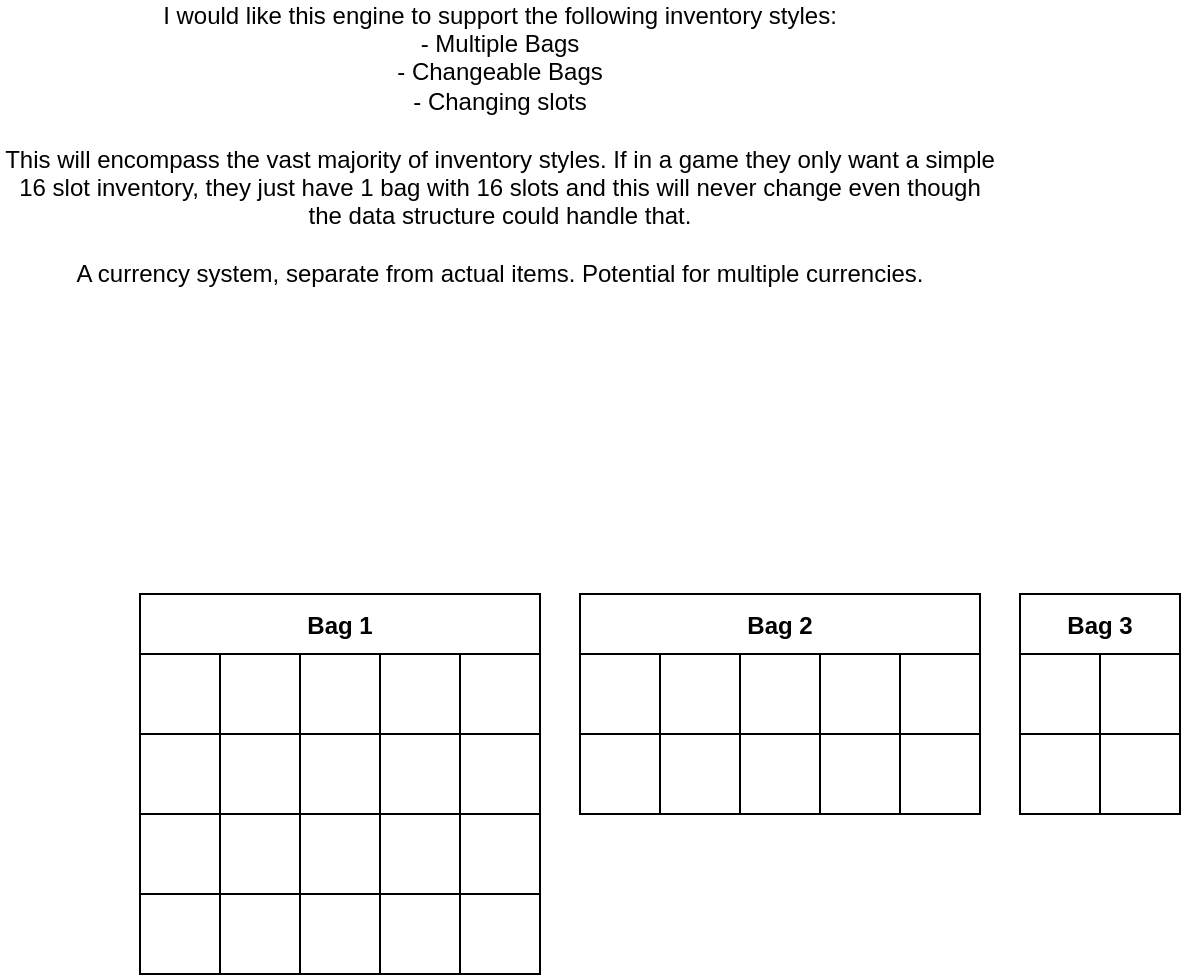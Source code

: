 <mxfile version="15.6.2" type="github">
  <diagram id="_EGOjmIh_z6DGfE9HAsn" name="Page-1">
    <mxGraphModel dx="1422" dy="766" grid="1" gridSize="10" guides="1" tooltips="1" connect="1" arrows="1" fold="1" page="1" pageScale="1" pageWidth="827" pageHeight="1169" math="0" shadow="0">
      <root>
        <mxCell id="0" />
        <mxCell id="1" parent="0" />
        <mxCell id="Xlfm45vk5w82AFTyZFev-1" value="I would like this engine to support the following inventory styles:&lt;br&gt;- Multiple Bags&lt;br&gt;- Changeable Bags&lt;br&gt;- Changing slots&lt;br&gt;&lt;br&gt;This will encompass the vast majority of inventory styles. If in a game they only want a simple 16 slot inventory, they just have 1 bag with 16 slots and this will never change even though the data structure could handle that.&lt;br&gt;&lt;br&gt;A currency system, separate from actual items. Potential for multiple currencies." style="text;html=1;strokeColor=none;fillColor=none;align=center;verticalAlign=middle;whiteSpace=wrap;rounded=0;" vertex="1" parent="1">
          <mxGeometry x="130" y="130" width="500" height="30" as="geometry" />
        </mxCell>
        <mxCell id="Xlfm45vk5w82AFTyZFev-3" value="Bag 1" style="swimlane;startSize=30;" vertex="1" parent="1">
          <mxGeometry x="200" y="370" width="200" height="190" as="geometry" />
        </mxCell>
        <mxCell id="Xlfm45vk5w82AFTyZFev-5" value="" style="endArrow=none;html=1;rounded=0;" edge="1" parent="Xlfm45vk5w82AFTyZFev-3">
          <mxGeometry width="50" height="50" relative="1" as="geometry">
            <mxPoint y="110" as="sourcePoint" />
            <mxPoint x="200" y="110" as="targetPoint" />
          </mxGeometry>
        </mxCell>
        <mxCell id="Xlfm45vk5w82AFTyZFev-6" value="" style="endArrow=none;html=1;rounded=0;" edge="1" parent="Xlfm45vk5w82AFTyZFev-3">
          <mxGeometry width="50" height="50" relative="1" as="geometry">
            <mxPoint y="150" as="sourcePoint" />
            <mxPoint x="200" y="150" as="targetPoint" />
          </mxGeometry>
        </mxCell>
        <mxCell id="Xlfm45vk5w82AFTyZFev-4" value="" style="endArrow=none;html=1;rounded=0;" edge="1" parent="Xlfm45vk5w82AFTyZFev-3">
          <mxGeometry width="50" height="50" relative="1" as="geometry">
            <mxPoint y="70" as="sourcePoint" />
            <mxPoint x="200" y="70" as="targetPoint" />
          </mxGeometry>
        </mxCell>
        <mxCell id="Xlfm45vk5w82AFTyZFev-8" value="" style="endArrow=none;html=1;rounded=0;exitX=0.2;exitY=0.158;exitDx=0;exitDy=0;exitPerimeter=0;" edge="1" parent="Xlfm45vk5w82AFTyZFev-3">
          <mxGeometry width="50" height="50" relative="1" as="geometry">
            <mxPoint x="80" y="30.02" as="sourcePoint" />
            <mxPoint x="80" y="190" as="targetPoint" />
          </mxGeometry>
        </mxCell>
        <mxCell id="Xlfm45vk5w82AFTyZFev-9" value="" style="endArrow=none;html=1;rounded=0;exitX=0.2;exitY=0.158;exitDx=0;exitDy=0;exitPerimeter=0;" edge="1" parent="Xlfm45vk5w82AFTyZFev-3">
          <mxGeometry width="50" height="50" relative="1" as="geometry">
            <mxPoint x="120" y="30.02" as="sourcePoint" />
            <mxPoint x="120" y="190" as="targetPoint" />
          </mxGeometry>
        </mxCell>
        <mxCell id="Xlfm45vk5w82AFTyZFev-10" value="" style="endArrow=none;html=1;rounded=0;exitX=0.2;exitY=0.158;exitDx=0;exitDy=0;exitPerimeter=0;" edge="1" parent="Xlfm45vk5w82AFTyZFev-3">
          <mxGeometry width="50" height="50" relative="1" as="geometry">
            <mxPoint x="160" y="30.02" as="sourcePoint" />
            <mxPoint x="160" y="190" as="targetPoint" />
          </mxGeometry>
        </mxCell>
        <mxCell id="Xlfm45vk5w82AFTyZFev-7" value="" style="endArrow=none;html=1;rounded=0;exitX=0.2;exitY=0.158;exitDx=0;exitDy=0;exitPerimeter=0;" edge="1" parent="1" source="Xlfm45vk5w82AFTyZFev-3">
          <mxGeometry width="50" height="50" relative="1" as="geometry">
            <mxPoint x="220" y="530" as="sourcePoint" />
            <mxPoint x="240" y="560" as="targetPoint" />
          </mxGeometry>
        </mxCell>
        <mxCell id="Xlfm45vk5w82AFTyZFev-11" value="Bag 2" style="swimlane;startSize=30;" vertex="1" parent="1">
          <mxGeometry x="420" y="370" width="200" height="110" as="geometry" />
        </mxCell>
        <mxCell id="Xlfm45vk5w82AFTyZFev-14" value="" style="endArrow=none;html=1;rounded=0;" edge="1" parent="Xlfm45vk5w82AFTyZFev-11">
          <mxGeometry width="50" height="50" relative="1" as="geometry">
            <mxPoint y="70" as="sourcePoint" />
            <mxPoint x="200" y="70" as="targetPoint" />
          </mxGeometry>
        </mxCell>
        <mxCell id="Xlfm45vk5w82AFTyZFev-15" value="" style="endArrow=none;html=1;rounded=0;exitX=0.2;exitY=0.158;exitDx=0;exitDy=0;exitPerimeter=0;" edge="1" parent="Xlfm45vk5w82AFTyZFev-11">
          <mxGeometry width="50" height="50" relative="1" as="geometry">
            <mxPoint x="80" y="30.02" as="sourcePoint" />
            <mxPoint x="80" y="110" as="targetPoint" />
          </mxGeometry>
        </mxCell>
        <mxCell id="Xlfm45vk5w82AFTyZFev-16" value="" style="endArrow=none;html=1;rounded=0;exitX=0.2;exitY=0.158;exitDx=0;exitDy=0;exitPerimeter=0;" edge="1" parent="Xlfm45vk5w82AFTyZFev-11">
          <mxGeometry width="50" height="50" relative="1" as="geometry">
            <mxPoint x="120" y="30.02" as="sourcePoint" />
            <mxPoint x="120" y="110" as="targetPoint" />
          </mxGeometry>
        </mxCell>
        <mxCell id="Xlfm45vk5w82AFTyZFev-17" value="" style="endArrow=none;html=1;rounded=0;exitX=0.2;exitY=0.158;exitDx=0;exitDy=0;exitPerimeter=0;" edge="1" parent="Xlfm45vk5w82AFTyZFev-11">
          <mxGeometry width="50" height="50" relative="1" as="geometry">
            <mxPoint x="160" y="30.02" as="sourcePoint" />
            <mxPoint x="160" y="110" as="targetPoint" />
          </mxGeometry>
        </mxCell>
        <mxCell id="Xlfm45vk5w82AFTyZFev-18" value="" style="endArrow=none;html=1;rounded=0;exitX=0.2;exitY=0.158;exitDx=0;exitDy=0;exitPerimeter=0;" edge="1" parent="Xlfm45vk5w82AFTyZFev-11">
          <mxGeometry width="50" height="50" relative="1" as="geometry">
            <mxPoint x="40" y="30.02" as="sourcePoint" />
            <mxPoint x="40" y="110" as="targetPoint" />
          </mxGeometry>
        </mxCell>
        <mxCell id="Xlfm45vk5w82AFTyZFev-19" value="Bag 3" style="swimlane;startSize=30;" vertex="1" parent="1">
          <mxGeometry x="640" y="370" width="80" height="110" as="geometry" />
        </mxCell>
        <mxCell id="Xlfm45vk5w82AFTyZFev-20" value="" style="endArrow=none;html=1;rounded=0;" edge="1" parent="Xlfm45vk5w82AFTyZFev-19">
          <mxGeometry width="50" height="50" relative="1" as="geometry">
            <mxPoint y="70" as="sourcePoint" />
            <mxPoint x="80" y="70" as="targetPoint" />
          </mxGeometry>
        </mxCell>
        <mxCell id="Xlfm45vk5w82AFTyZFev-21" value="" style="endArrow=none;html=1;rounded=0;exitX=0.2;exitY=0.158;exitDx=0;exitDy=0;exitPerimeter=0;" edge="1" parent="Xlfm45vk5w82AFTyZFev-19">
          <mxGeometry width="50" height="50" relative="1" as="geometry">
            <mxPoint x="80" y="30.02" as="sourcePoint" />
            <mxPoint x="80" y="110" as="targetPoint" />
          </mxGeometry>
        </mxCell>
        <mxCell id="Xlfm45vk5w82AFTyZFev-24" value="" style="endArrow=none;html=1;rounded=0;exitX=0.2;exitY=0.158;exitDx=0;exitDy=0;exitPerimeter=0;" edge="1" parent="Xlfm45vk5w82AFTyZFev-19">
          <mxGeometry width="50" height="50" relative="1" as="geometry">
            <mxPoint x="40" y="30.02" as="sourcePoint" />
            <mxPoint x="40" y="110" as="targetPoint" />
          </mxGeometry>
        </mxCell>
      </root>
    </mxGraphModel>
  </diagram>
</mxfile>
